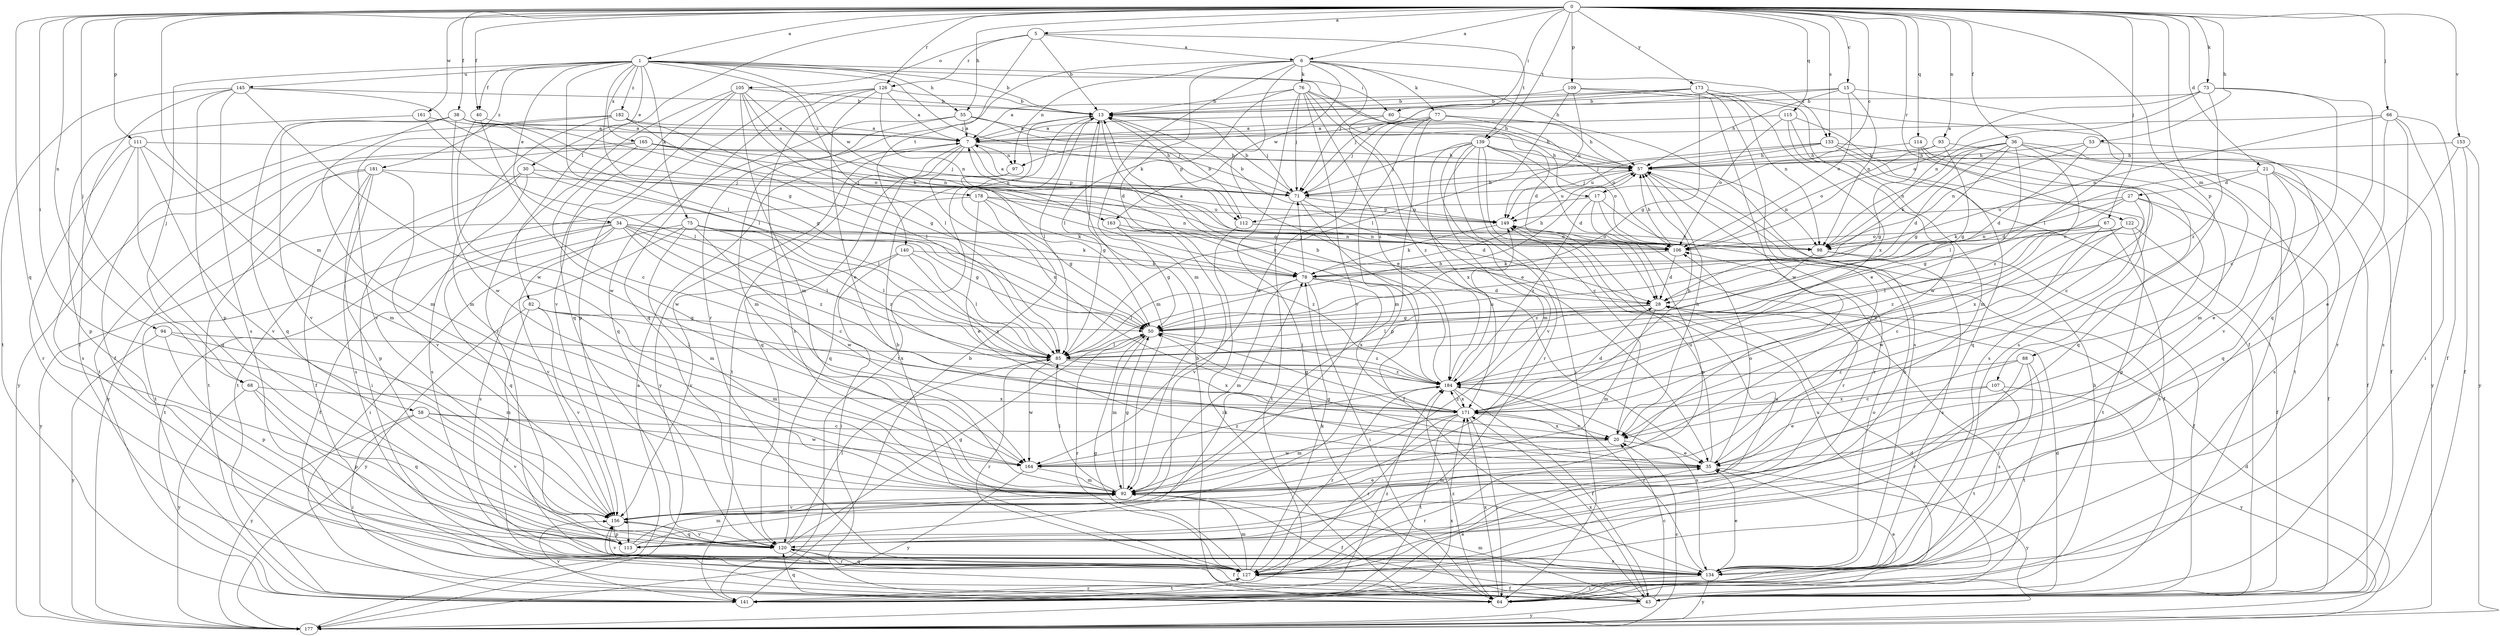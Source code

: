 strict digraph  {
0;
1;
5;
6;
7;
13;
15;
17;
20;
21;
27;
28;
30;
34;
35;
36;
38;
40;
43;
50;
53;
55;
57;
58;
60;
64;
66;
67;
68;
71;
73;
75;
76;
77;
78;
82;
85;
88;
92;
93;
94;
97;
98;
105;
106;
107;
109;
111;
112;
113;
114;
115;
120;
122;
126;
127;
133;
134;
139;
140;
141;
145;
149;
153;
156;
161;
163;
164;
165;
171;
173;
177;
178;
181;
182;
184;
0 -> 1  [label=a];
0 -> 5  [label=a];
0 -> 6  [label=a];
0 -> 15  [label=c];
0 -> 17  [label=c];
0 -> 21  [label=d];
0 -> 36  [label=f];
0 -> 38  [label=f];
0 -> 40  [label=f];
0 -> 53  [label=h];
0 -> 55  [label=h];
0 -> 58  [label=i];
0 -> 60  [label=i];
0 -> 66  [label=j];
0 -> 67  [label=j];
0 -> 68  [label=j];
0 -> 73  [label=k];
0 -> 82  [label=l];
0 -> 88  [label=m];
0 -> 92  [label=m];
0 -> 93  [label=n];
0 -> 94  [label=n];
0 -> 107  [label=p];
0 -> 109  [label=p];
0 -> 111  [label=p];
0 -> 114  [label=q];
0 -> 115  [label=q];
0 -> 120  [label=q];
0 -> 122  [label=r];
0 -> 126  [label=r];
0 -> 133  [label=s];
0 -> 139  [label=t];
0 -> 153  [label=v];
0 -> 161  [label=w];
0 -> 173  [label=y];
1 -> 13  [label=b];
1 -> 17  [label=c];
1 -> 30  [label=e];
1 -> 34  [label=e];
1 -> 40  [label=f];
1 -> 50  [label=g];
1 -> 55  [label=h];
1 -> 60  [label=i];
1 -> 68  [label=j];
1 -> 71  [label=j];
1 -> 75  [label=k];
1 -> 85  [label=l];
1 -> 145  [label=u];
1 -> 163  [label=w];
1 -> 165  [label=x];
1 -> 178  [label=z];
1 -> 181  [label=z];
1 -> 182  [label=z];
5 -> 6  [label=a];
5 -> 13  [label=b];
5 -> 105  [label=o];
5 -> 126  [label=r];
5 -> 139  [label=t];
5 -> 140  [label=t];
6 -> 35  [label=e];
6 -> 57  [label=h];
6 -> 71  [label=j];
6 -> 76  [label=k];
6 -> 77  [label=k];
6 -> 78  [label=k];
6 -> 92  [label=m];
6 -> 97  [label=n];
6 -> 127  [label=r];
6 -> 133  [label=s];
6 -> 163  [label=w];
7 -> 57  [label=h];
7 -> 97  [label=n];
7 -> 112  [label=p];
7 -> 120  [label=q];
7 -> 141  [label=t];
7 -> 171  [label=x];
7 -> 177  [label=y];
13 -> 7  [label=a];
13 -> 71  [label=j];
13 -> 85  [label=l];
13 -> 92  [label=m];
13 -> 112  [label=p];
13 -> 141  [label=t];
13 -> 184  [label=z];
15 -> 13  [label=b];
15 -> 57  [label=h];
15 -> 85  [label=l];
15 -> 97  [label=n];
15 -> 98  [label=n];
15 -> 106  [label=o];
17 -> 43  [label=f];
17 -> 112  [label=p];
17 -> 113  [label=p];
17 -> 127  [label=r];
17 -> 184  [label=z];
20 -> 35  [label=e];
20 -> 57  [label=h];
20 -> 164  [label=w];
20 -> 171  [label=x];
21 -> 27  [label=d];
21 -> 28  [label=d];
21 -> 35  [label=e];
21 -> 43  [label=f];
21 -> 120  [label=q];
21 -> 134  [label=s];
27 -> 43  [label=f];
27 -> 50  [label=g];
27 -> 78  [label=k];
27 -> 113  [label=p];
27 -> 149  [label=u];
27 -> 171  [label=x];
28 -> 50  [label=g];
28 -> 64  [label=i];
28 -> 85  [label=l];
28 -> 92  [label=m];
30 -> 64  [label=i];
30 -> 71  [label=j];
30 -> 85  [label=l];
30 -> 134  [label=s];
30 -> 141  [label=t];
34 -> 20  [label=c];
34 -> 43  [label=f];
34 -> 50  [label=g];
34 -> 78  [label=k];
34 -> 85  [label=l];
34 -> 106  [label=o];
34 -> 120  [label=q];
34 -> 141  [label=t];
34 -> 156  [label=v];
34 -> 177  [label=y];
34 -> 184  [label=z];
35 -> 50  [label=g];
35 -> 92  [label=m];
35 -> 106  [label=o];
35 -> 127  [label=r];
35 -> 149  [label=u];
35 -> 177  [label=y];
36 -> 28  [label=d];
36 -> 43  [label=f];
36 -> 50  [label=g];
36 -> 57  [label=h];
36 -> 78  [label=k];
36 -> 85  [label=l];
36 -> 98  [label=n];
36 -> 141  [label=t];
36 -> 184  [label=z];
38 -> 7  [label=a];
38 -> 50  [label=g];
38 -> 92  [label=m];
38 -> 98  [label=n];
38 -> 106  [label=o];
38 -> 120  [label=q];
38 -> 156  [label=v];
38 -> 164  [label=w];
40 -> 7  [label=a];
40 -> 20  [label=c];
40 -> 164  [label=w];
43 -> 20  [label=c];
43 -> 28  [label=d];
43 -> 92  [label=m];
43 -> 156  [label=v];
43 -> 171  [label=x];
43 -> 177  [label=y];
50 -> 85  [label=l];
50 -> 92  [label=m];
50 -> 127  [label=r];
50 -> 184  [label=z];
53 -> 28  [label=d];
53 -> 57  [label=h];
53 -> 98  [label=n];
53 -> 156  [label=v];
55 -> 7  [label=a];
55 -> 57  [label=h];
55 -> 71  [label=j];
55 -> 92  [label=m];
55 -> 120  [label=q];
57 -> 71  [label=j];
57 -> 98  [label=n];
57 -> 127  [label=r];
57 -> 149  [label=u];
58 -> 20  [label=c];
58 -> 64  [label=i];
58 -> 156  [label=v];
58 -> 164  [label=w];
58 -> 177  [label=y];
60 -> 7  [label=a];
60 -> 57  [label=h];
60 -> 184  [label=z];
64 -> 13  [label=b];
64 -> 28  [label=d];
64 -> 35  [label=e];
64 -> 57  [label=h];
64 -> 120  [label=q];
64 -> 149  [label=u];
64 -> 171  [label=x];
64 -> 184  [label=z];
66 -> 7  [label=a];
66 -> 43  [label=f];
66 -> 64  [label=i];
66 -> 98  [label=n];
66 -> 127  [label=r];
66 -> 134  [label=s];
67 -> 85  [label=l];
67 -> 98  [label=n];
67 -> 106  [label=o];
67 -> 134  [label=s];
67 -> 164  [label=w];
67 -> 184  [label=z];
68 -> 113  [label=p];
68 -> 120  [label=q];
68 -> 171  [label=x];
68 -> 177  [label=y];
71 -> 7  [label=a];
71 -> 13  [label=b];
71 -> 28  [label=d];
71 -> 43  [label=f];
71 -> 57  [label=h];
71 -> 141  [label=t];
71 -> 149  [label=u];
73 -> 13  [label=b];
73 -> 20  [label=c];
73 -> 98  [label=n];
73 -> 106  [label=o];
73 -> 120  [label=q];
73 -> 184  [label=z];
75 -> 64  [label=i];
75 -> 85  [label=l];
75 -> 92  [label=m];
75 -> 98  [label=n];
75 -> 134  [label=s];
75 -> 164  [label=w];
75 -> 184  [label=z];
76 -> 13  [label=b];
76 -> 28  [label=d];
76 -> 35  [label=e];
76 -> 57  [label=h];
76 -> 64  [label=i];
76 -> 71  [label=j];
76 -> 85  [label=l];
76 -> 156  [label=v];
76 -> 184  [label=z];
77 -> 7  [label=a];
77 -> 71  [label=j];
77 -> 92  [label=m];
77 -> 106  [label=o];
77 -> 113  [label=p];
77 -> 134  [label=s];
77 -> 164  [label=w];
78 -> 28  [label=d];
78 -> 57  [label=h];
78 -> 64  [label=i];
78 -> 71  [label=j];
78 -> 85  [label=l];
78 -> 92  [label=m];
78 -> 171  [label=x];
82 -> 50  [label=g];
82 -> 92  [label=m];
82 -> 127  [label=r];
82 -> 156  [label=v];
82 -> 171  [label=x];
82 -> 177  [label=y];
85 -> 57  [label=h];
85 -> 127  [label=r];
85 -> 164  [label=w];
85 -> 171  [label=x];
85 -> 184  [label=z];
88 -> 20  [label=c];
88 -> 127  [label=r];
88 -> 134  [label=s];
88 -> 141  [label=t];
88 -> 184  [label=z];
92 -> 35  [label=e];
92 -> 43  [label=f];
92 -> 50  [label=g];
92 -> 85  [label=l];
92 -> 156  [label=v];
93 -> 50  [label=g];
93 -> 57  [label=h];
93 -> 92  [label=m];
93 -> 106  [label=o];
94 -> 85  [label=l];
94 -> 92  [label=m];
94 -> 113  [label=p];
94 -> 177  [label=y];
97 -> 50  [label=g];
97 -> 120  [label=q];
98 -> 43  [label=f];
98 -> 134  [label=s];
98 -> 184  [label=z];
105 -> 13  [label=b];
105 -> 28  [label=d];
105 -> 78  [label=k];
105 -> 85  [label=l];
105 -> 92  [label=m];
105 -> 120  [label=q];
105 -> 127  [label=r];
105 -> 156  [label=v];
106 -> 7  [label=a];
106 -> 28  [label=d];
106 -> 57  [label=h];
106 -> 78  [label=k];
107 -> 35  [label=e];
107 -> 141  [label=t];
107 -> 171  [label=x];
107 -> 177  [label=y];
109 -> 13  [label=b];
109 -> 43  [label=f];
109 -> 85  [label=l];
109 -> 149  [label=u];
109 -> 164  [label=w];
111 -> 57  [label=h];
111 -> 92  [label=m];
111 -> 120  [label=q];
111 -> 127  [label=r];
111 -> 134  [label=s];
111 -> 156  [label=v];
112 -> 13  [label=b];
112 -> 64  [label=i];
112 -> 98  [label=n];
112 -> 106  [label=o];
113 -> 78  [label=k];
113 -> 92  [label=m];
114 -> 20  [label=c];
114 -> 50  [label=g];
114 -> 57  [label=h];
114 -> 120  [label=q];
115 -> 7  [label=a];
115 -> 92  [label=m];
115 -> 106  [label=o];
115 -> 134  [label=s];
115 -> 164  [label=w];
120 -> 43  [label=f];
120 -> 50  [label=g];
120 -> 85  [label=l];
120 -> 127  [label=r];
120 -> 134  [label=s];
120 -> 156  [label=v];
122 -> 20  [label=c];
122 -> 43  [label=f];
122 -> 106  [label=o];
122 -> 141  [label=t];
122 -> 171  [label=x];
126 -> 7  [label=a];
126 -> 13  [label=b];
126 -> 35  [label=e];
126 -> 98  [label=n];
126 -> 113  [label=p];
126 -> 120  [label=q];
126 -> 134  [label=s];
127 -> 13  [label=b];
127 -> 43  [label=f];
127 -> 50  [label=g];
127 -> 57  [label=h];
127 -> 78  [label=k];
127 -> 92  [label=m];
127 -> 120  [label=q];
127 -> 141  [label=t];
127 -> 149  [label=u];
133 -> 57  [label=h];
133 -> 71  [label=j];
133 -> 120  [label=q];
133 -> 134  [label=s];
133 -> 149  [label=u];
133 -> 177  [label=y];
134 -> 35  [label=e];
134 -> 64  [label=i];
134 -> 106  [label=o];
134 -> 156  [label=v];
134 -> 177  [label=y];
134 -> 184  [label=z];
139 -> 20  [label=c];
139 -> 28  [label=d];
139 -> 57  [label=h];
139 -> 64  [label=i];
139 -> 71  [label=j];
139 -> 92  [label=m];
139 -> 106  [label=o];
139 -> 127  [label=r];
139 -> 156  [label=v];
139 -> 171  [label=x];
140 -> 64  [label=i];
140 -> 78  [label=k];
140 -> 85  [label=l];
140 -> 156  [label=v];
140 -> 171  [label=x];
141 -> 13  [label=b];
141 -> 35  [label=e];
141 -> 127  [label=r];
141 -> 156  [label=v];
141 -> 184  [label=z];
145 -> 13  [label=b];
145 -> 43  [label=f];
145 -> 85  [label=l];
145 -> 113  [label=p];
145 -> 134  [label=s];
145 -> 141  [label=t];
145 -> 164  [label=w];
149 -> 13  [label=b];
149 -> 78  [label=k];
149 -> 106  [label=o];
153 -> 35  [label=e];
153 -> 43  [label=f];
153 -> 57  [label=h];
153 -> 177  [label=y];
156 -> 113  [label=p];
156 -> 120  [label=q];
161 -> 7  [label=a];
161 -> 85  [label=l];
161 -> 113  [label=p];
163 -> 50  [label=g];
163 -> 98  [label=n];
163 -> 156  [label=v];
163 -> 184  [label=z];
164 -> 92  [label=m];
164 -> 177  [label=y];
164 -> 184  [label=z];
165 -> 57  [label=h];
165 -> 71  [label=j];
165 -> 141  [label=t];
165 -> 149  [label=u];
165 -> 164  [label=w];
165 -> 177  [label=y];
171 -> 20  [label=c];
171 -> 28  [label=d];
171 -> 50  [label=g];
171 -> 57  [label=h];
171 -> 64  [label=i];
171 -> 92  [label=m];
171 -> 127  [label=r];
171 -> 141  [label=t];
171 -> 184  [label=z];
173 -> 7  [label=a];
173 -> 13  [label=b];
173 -> 35  [label=e];
173 -> 50  [label=g];
173 -> 64  [label=i];
173 -> 71  [label=j];
173 -> 98  [label=n];
173 -> 171  [label=x];
177 -> 7  [label=a];
177 -> 20  [label=c];
177 -> 28  [label=d];
177 -> 171  [label=x];
178 -> 35  [label=e];
178 -> 50  [label=g];
178 -> 78  [label=k];
178 -> 98  [label=n];
178 -> 141  [label=t];
178 -> 149  [label=u];
181 -> 43  [label=f];
181 -> 71  [label=j];
181 -> 113  [label=p];
181 -> 134  [label=s];
181 -> 141  [label=t];
181 -> 156  [label=v];
181 -> 177  [label=y];
182 -> 7  [label=a];
182 -> 43  [label=f];
182 -> 50  [label=g];
182 -> 85  [label=l];
182 -> 92  [label=m];
182 -> 156  [label=v];
184 -> 13  [label=b];
184 -> 43  [label=f];
184 -> 127  [label=r];
184 -> 134  [label=s];
184 -> 149  [label=u];
184 -> 171  [label=x];
}
